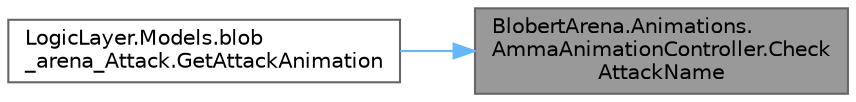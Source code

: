 digraph "BlobertArena.Animations.AmmaAnimationController.CheckAttackName"
{
 // LATEX_PDF_SIZE
  bgcolor="transparent";
  edge [fontname=Helvetica,fontsize=10,labelfontname=Helvetica,labelfontsize=10];
  node [fontname=Helvetica,fontsize=10,shape=box,height=0.2,width=0.4];
  rankdir="RL";
  Node1 [id="Node000001",label="BlobertArena.Animations.\lAmmaAnimationController.Check\lAttackName",height=0.2,width=0.4,color="gray40", fillcolor="grey60", style="filled", fontcolor="black",tooltip="Checks the attack name for duplicates and appends the fighter ID if necessary."];
  Node1 -> Node2 [id="edge1_Node000001_Node000002",dir="back",color="steelblue1",style="solid",tooltip=" "];
  Node2 [id="Node000002",label="LogicLayer.Models.blob\l_arena_Attack.GetAttackAnimation",height=0.2,width=0.4,color="grey40", fillcolor="white", style="filled",URL="$class_logic_layer_1_1_models_1_1blob__arena___attack.html#a1a3eb938a4f0156f26eaceb8dfdce993",tooltip="Get the animation data bound to an attack, this is usually used when in combination with the round ev..."];
}
